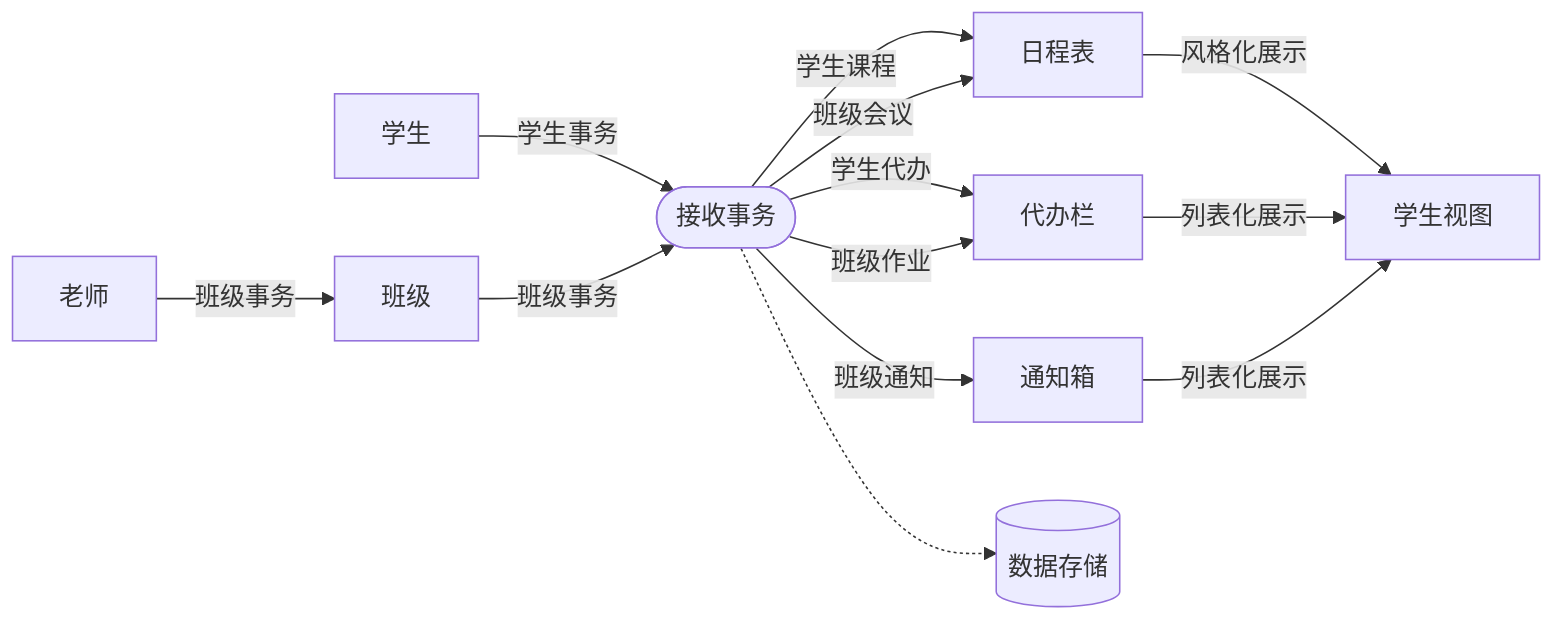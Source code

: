 flowchart LR
    student_dest["学生视图"]
    student["学生"]
    Class["班级"]
    teacher["老师"]
    calendar["日程表"]
    todotab["代办栏"]
    msgbox["通知箱"]
    storage[("数据存储")]
    event_center(["接收事务"])

    event_center -->|"学生课程"| calendar
    event_center -->|"班级会议"| calendar
    event_center -->|"学生代办"| todotab
    event_center -->|"班级作业"| todotab
    event_center -->|"班级通知"| msgbox
    
    calendar -->|"风格化展示"| student_dest
    todotab -->|"列表化展示"| student_dest
    msgbox -->|"列表化展示"| student_dest

    student -->|"学生事务"| event_center
    event_center -.-> storage
    
    teacher -->|"班级事务"| Class -->|"班级事务"| event_center